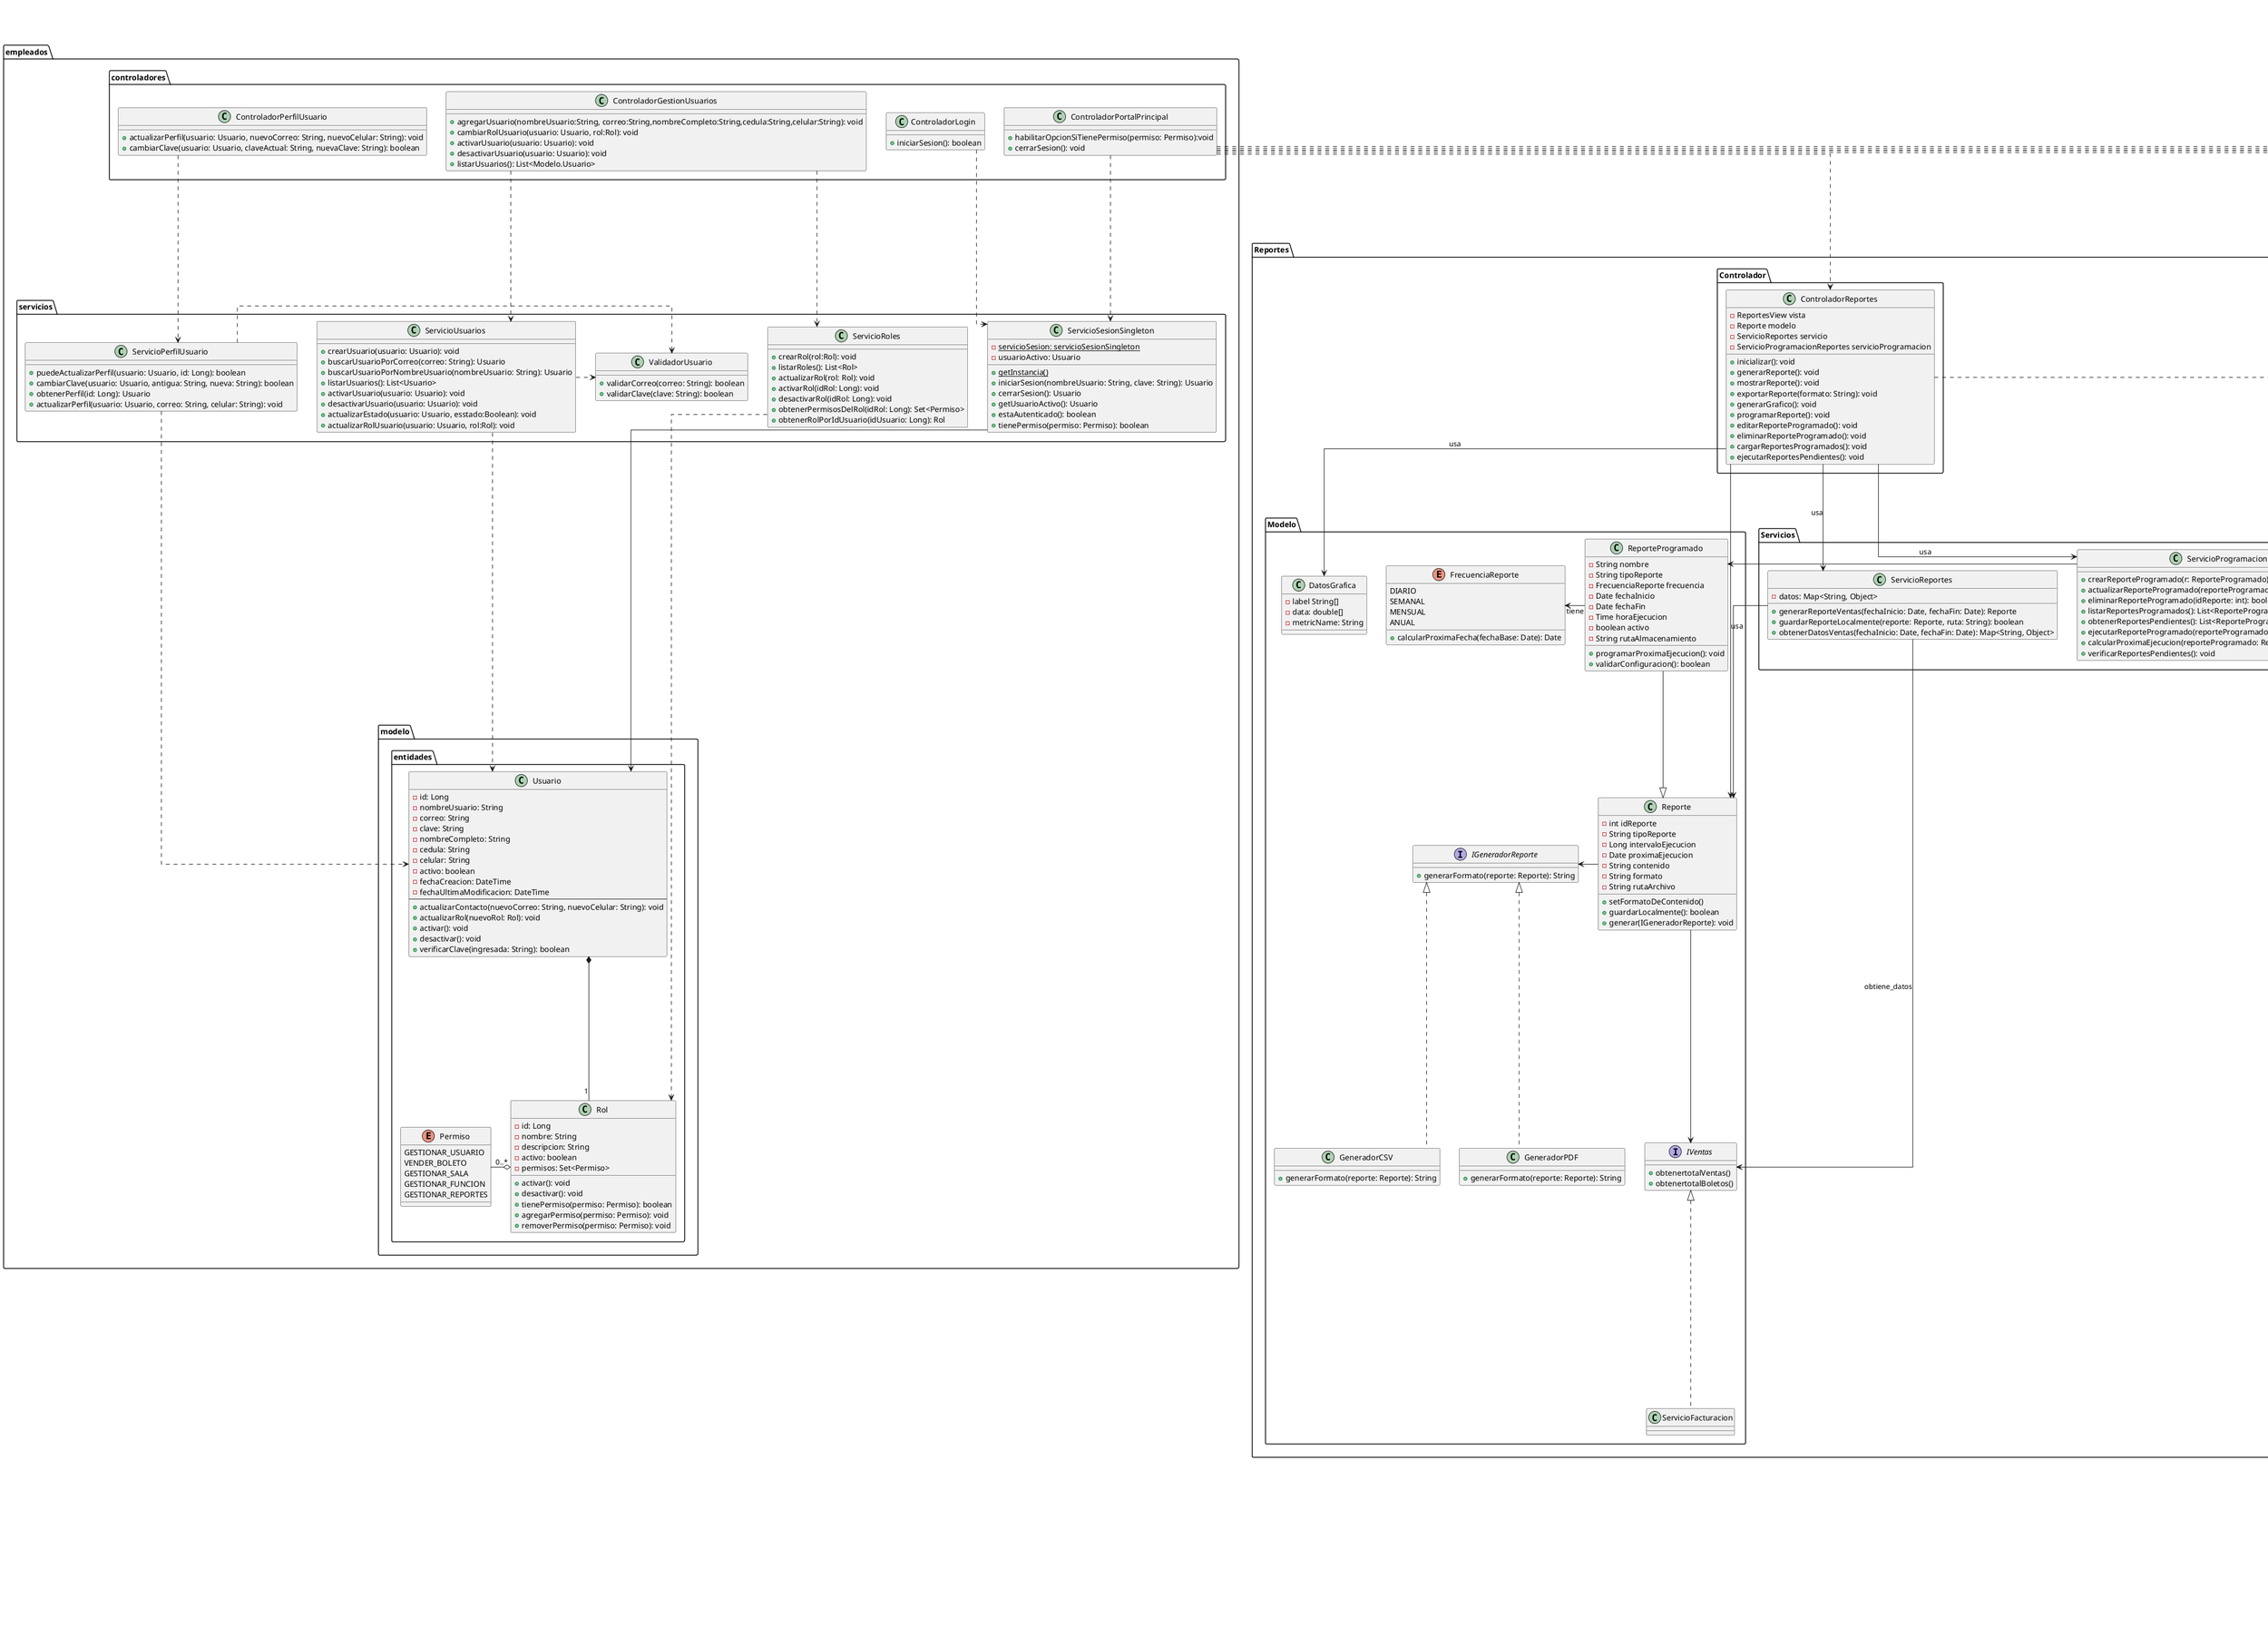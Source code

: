 @startuml General_DiagramaDeClases
skinparam linetype ortho

package empleados {
' ============================== MODELO DE DOMINIO ==============================
package modelo {
package entidades{
class Usuario {
  - id: Long
  - nombreUsuario: String
  - correo: String
  - clave: String
  - nombreCompleto: String
  - cedula: String
  - celular: String
  - activo: boolean
  - fechaCreacion: DateTime
  - fechaUltimaModificacion: DateTime
  --
  + actualizarContacto(nuevoCorreo: String, nuevoCelular: String): void
  + actualizarRol(nuevoRol: Rol): void
  + activar(): void
  + desactivar(): void
  + verificarClave(ingresada: String): boolean
}

class Rol {
  - id: Long
  - nombre: String
  - descripcion: String
  - activo: boolean
  - permisos: Set<Permiso>

  + activar(): void
  + desactivar(): void
  + tienePermiso(permiso: Permiso): boolean
  + agregarPermiso(permiso: Permiso): void
  + removerPermiso(permiso: Permiso): void

}


 enum Permiso {
    GESTIONAR_USUARIO
    VENDER_BOLETO
    GESTIONAR_SALA
    GESTIONAR_FUNCION
    GESTIONAR_REPORTES
}
}

}

Usuario  *-- "1" Rol
Permiso "0..*" -o  Rol

' ============================== SERVICIOS / CONTROLADORES ==============================

package servicios{



 class ValidadorUsuario {
   + validarCorreo(correo: String): boolean
   + validarClave(clave: String): boolean
 }

class ServicioSesionSingleton {
  - {static} servicioSesion: servicioSesionSingleton
  - usuarioActivo: Usuario
  + {static} getInstancia()
  + iniciarSesion(nombreUsuario: String, clave: String): Usuario
  + cerrarSesion(): Usuario
  + getUsuarioActivo(): Usuario
  + estaAutenticado(): boolean
  + tienePermiso(permiso: Permiso): boolean

}



class ServicioUsuarios {
  + crearUsuario(usuario: Usuario): void
  + buscarUsuarioPorCorreo(correo: String): Usuario
  + buscarUsuarioPorNombreUsuario(nombreUsuario: String): Usuario
  + listarUsuarios(): List<Usuario>
  + activarUsuario(usuario: Usuario): void
  + desactivarUsuario(usuario: Usuario): void
  + actualizarEstado(usuario: Usuario, esstado:Boolean): void
  + actualizarRolUsuario(usuario: Usuario, rol:Rol): void

}

class ServicioPerfilUsuario {
  + puedeActualizarPerfil(usuario: Usuario, id: Long): boolean
  + cambiarClave(usuario: Usuario, antigua: String, nueva: String): boolean
  + obtenerPerfil(id: Long): Usuario
  + actualizarPerfil(usuario: Usuario, correo: String, celular: String): void
}


class ServicioRoles {
  + crearRol(rol:Rol): void
  + listarRoles(): List<Rol>
  + actualizarRol(rol: Rol): void
  + activarRol(idRol: Long): void
  + desactivarRol(idRol: Long): void
  + obtenerPermisosDelRol(idRol: Long): Set<Permiso>
'  + asignarPermisoARol(Long, permiso: Permiso): void
'  + eliminarPermisoDelRol(idRol: Long, permiso: Permiso): void
'  + obtenerRolesConPermiso(permiso: Permiso): List<Rol>
  + obtenerRolPorIdUsuario(idUsuario: Long): Rol

}

' Relaciones

}

' ============================== RELACIONES DE DEPENDENCIA NECESARIAS ==============================


ServicioUsuarios .> ValidadorUsuario
ServicioPerfilUsuario .> ValidadorUsuario

ServicioPerfilUsuario .> Usuario
ServicioUsuarios ..> Usuario

' Sesión
ServicioSesionSingleton ---> Usuario
ServicioRoles ...> Rol





package controladores {

' ================================
' ControladorGestionUsuarios
' ================================
class ControladorGestionUsuarios {
  + agregarUsuario(nombreUsuario:String, correo:String,nombreCompleto:String,cedula:String,celular:String): void
  + cambiarRolUsuario(usuario: Usuario, rol:Rol): void
  + activarUsuario(usuario: Usuario): void
  + desactivarUsuario(usuario: Usuario): void
  + listarUsuarios(): List<Modelo.Usuario>
}

' ================================
' ControladorLogin
' ================================
class ControladorLogin {
  + iniciarSesion(): boolean
}

' ================================
' ControladorPortalPrincipal
' ================================
class ControladorPortalPrincipal {
  + habilitarOpcionSiTienePermiso(permiso: Permiso):void
  + cerrarSesion(): void
}


  class ControladorPerfilUsuario {
    + actualizarPerfil(usuario: Usuario, nuevoCorreo: String, nuevoCelular: String): void
    + cambiarClave(usuario: Usuario, claveActual: String, nuevaClave: String): boolean
  }


}

' Relaciones
ControladorLogin .> ServicioSesionSingleton
ControladorPortalPrincipal .> ServicioSesionSingleton
ControladorGestionUsuarios .> ServicioUsuarios
ControladorGestionUsuarios .> ServicioRoles
ControladorPerfilUsuario ..> ServicioPerfilUsuario




}




package salas {
package modelos {
    enum EstadoSala {
        DISPONIBLE
        MANTENIMIENTO
    }

    enum TipoSala {
        NORMAL
        VIP
    }

    enum EstadoButaca {
        DISPONIBLE
        RESERVADA
        OCUPADA
        INHABILITADA
    }

    class Sala {
        - id: int
        - nombre: String
        - capacidad: String 
        ''[fila][numeroColumna]
        - mapaDeButacas: List<Butaca>
        - estado: EstadoSala
        - tipo: TipoSala
        + getInfoSala(): String
        + setInfoSala(nombre: String, capacidad: int, tipo: TipoSala): void
    }

    class Butaca {
        - id: int
        - estado: EstadoButaca
        - numeroColumna: String
        - fila: String
        + getInfoButaca(): String
        + setInfoButaca(numero: String, fila: String): void
    }
}

package servicios {
    class ServicioSalas {
        + crearSala(sala: Sala): void
        + eliminarSala(id: int): void
        + listarSalas(): List<Sala>
        + actualizarSala(sala: Sala): void
        + buscarSalaPorId(id: int): Sala
    }

    class ServicioButacas {
        + crearButaca(butaca: Butaca): void
        + eliminarButaca(id: int): void
        + listarButacas(sala: Sala): List<Butaca>
        + reservarButaca(id: int): void
        + cancelarReserva(id: int): void
    }
}

package Controladores {
    class ControladorSalas {
        - Salas: List<Sala>
        + crearSala()
        + eliminarSala()
        + listarSalas()
    }

    class ControladorButacas {
        - Butacas: List<Butaca>
        + crearButaca()
        + eliminarButaca()
        + listarButacas()
    }

    class ControladorDeConsultaSalas {
        - Salas: List<Sala>
        + consultarSalasDisponibles(): List<Sala>
        + consultarMapaDeButacas(sala: Sala): List<Butaca>
    }
}

' Relaciones de controladores a servicios
ControladorSalas ..> ServicioSalas
ControladorButacas ..> ServicioButacas
ControladorDeConsultaSalas ..> ServicioSalas
ControladorDeConsultaSalas ..> ServicioButacas

' Relaciones de servicios a modelos
ServicioSalas ..> Sala
ServicioButacas ..> Butaca

' Relaciones existentes
ControladorSalas --> Sala 
'': gestiona
ControladorButacas --> Butaca
'': gestiona
ControladorDeConsultaSalas --> Sala 
'': consulta
ControladorDeConsultaSalas --> Butaca 
'': consulta

Sala --> EstadoSala 
'': tiene estado
Sala --> TipoSala 
'': tiene tipo
Sala --> "1..*" Butaca 
'': mapaDeButacas

Butaca --> EstadoButaca 
'': tiene estado
}

package peliculas {
    ' ==================== PAQUETE: MODELO ====================
    package modelos {
        package entidades{

        class Pelicula {
        - id: int
        - titulo: String
        - sinopsis: String
        - duracionMinutos: int
        - anio: int
        - idioma: Idioma
        - genero: String
        - imagenUrl: String
        + getId(): int
        + getTitulo(): String
        + getSinopsis(): String
        + getDuracionMinutos(): int
        + getAnio(): int
        + getIdioma(): Idioma
        + getGenero(): String
        + getImagenUrl(): String
        + setId(id: int): void
        + setTitulo(titulo: String): void
        + setSinopsis(sinopsis: String): void
        + setDuracionMinutos(duracionMinutos: int): void
        + setAnio(anio: int): void
        + setIdioma(idioma: Idioma): void
        + setGenero(genero: String): void
        + setImagenUrl(imagenUrl: String): void
        + setIdiomaPorCodigo(codigoIdioma: String): void
        }

        class Funcion {
            - id: int
            - pelicula: Pelicula
            - sala: Sala
            - fechaHoraInicio: LocalDateTime
            - fechaHoraFin: LocalDateTime
            - formato: FormatoFuncion
            - tipoEstreno: TipoEstreno
            + getId(): int
            + getPelicula(): Pelicula
            + getSala(): Sala
            + getFechaHoraInicio(): LocalDateTime
            + getFechaHoraFin(): LocalDateTime
            + getFormato(): FormatoFuncion
            + getTipoEstreno(): TipoEstreno
            + setId(id: int): void
            + setPelicula(pelicula: Pelicula): void
            + setSala(sala: Sala): void
            + setFechaHoraInicio(fechaHoraInicio: LocalDateTime): void
            + setFechaHoraFin(fechaHoraFin: LocalDateTime): void
            + setFormato(formato: FormatoFuncion): void
            + setTipoEstreno(tipoEstreno: TipoEstreno): void
        }

        ' class Sala {
        '     - id: int
        '     - nombre: String
        '     - capacidad: int
        '     - tipo: String
        ' }

        class Cartelera {
            - id: int
            - peliculas: List<Pelicula>
            + getId(): int
            + getPeliculas(): List<Pelicula>
            + setId(id: int): void
            + setPeliculas(peliculas: List<Pelicula>): void
        }

        enum Idioma {
            ESPANOL("Español", "es")
            INGLES("Ingles", "en")
            CHINO("Chino", "zh")
            - nombre: String {f}
            - codigo: String {f}
            + getNombre(): String
            + getCodigo(): String
            + porCodigo(codigo: String): Idioma {static}
            + porNombre(nombre: String): Idioma {static}
        }

        enum Genero {
            ACCION("Acción")
            COMEDIA("Comedia")
            DRAMA("Drama")
            TERROR("Terror")
            CIENCIA_FICCION("Ciencia Ficción")
            ANIMACION("Animación")
            - nombre: String {f}
            + getNombre(): String
            + porNombre(nombre: String): Genero {static}
            + validarGeneros(generos: String): boolean {static}
            + normalizarGeneros(generos: String): String {static}
            + obtenerTodosLosGeneros(): String {static}
        }

        enum TipoEstreno{
            ESTRENO
            PREESTRENO
        }

        enum FormatoFuncion{
            DOS_D
            TRES_D
            + fromString(value: String): FormatoFuncion {static}
        }

        }
    }

    ' ==================== PAQUETE: CONTROLADORES ====================
    package controladores {
        class ControladorPelicula {
            - servicioPelicula: ServicioPelicula
            + iniciar(): void
            - mostrarMenu(): void
            - leerOpcion(): int
            - crearNuevaPelicula(): void
            - listarTodasLasPeliculas(): void
            - buscarPeliculaPorId(): void
            - buscarPeliculasPorTitulo(): void
            - actualizarPelicula(): void
            - eliminarPelicula(): void
            - mostrarEstadisticas(): void
            - verificarDuplicados(): void
            - seleccionarIdioma(): Idioma
            - seleccionarGeneros(): String
            - mostrarDetallePelicula(pelicula: Pelicula): void
            - truncarTexto(texto: String, longitud: int): String
            - esperarEnter(): void
            + cerrar(): void
        }

        class ControladorFuncion {
            - servicioFuncion: ServicioFuncion
            - servicioPelicula: ServicioPelicula
            - servicioSala: ServicioSala
            + iniciar(): void
            - mostrarMenu(): void
            - esperarEnter(): void
            - leerOpcion(): int
            - programarNuevaFuncion(): void
            - seleccionarPelicula(): Pelicula
            - seleccionarSala(): Sala
            - seleccionarFormato(): FormatoFuncion
            - seleccionarTipoEstreno(): TipoEstreno
            - listarTodasLasFunciones(): void
            - editarFuncion(): void
            - mostrarDetalleFuncion(funcionExistente: Funcion): void
            - mostrarDetalleFuncion(): void
            - mostrarFuncionesDeSala(sala: Sala): void
            - mostrarFuncionesDeSala(): void
            - eliminarFuncion(): void
            + cerrar(): void
        }

        class ControladorCartelera {
            - servicioCartelera: ServicioCartelera
            + iniciar(): void
            - mostrarMenu(): void
            - leerOpcion(): int
            - agregarFuncionACartelera(): void
            - eliminarFuncionDeCartelera(): void
            - listarFuncionesDeCartelera(): void
            - filtrarCartelera(): void
            - mostrarDetalleFuncion(): void
            + cerrar(): void
        }
    }

    ' ==================== PAQUETE: SERVICIOS ====================
    package servicios {
        class ServicioPelicula {
        - peliculaDAO: PeliculaDAO
        + crearPelicula(titulo: String, sinopsis: String, duracionMinutos: int, anio: int, idioma: Idioma, genero: String, imagenUrl: String): Pelicula
        + actualizarPelicula(id: int, titulo: String, sinopsis: String, duracionMinutos: int, anio: int, idioma: Idioma, genero: String, imagenUrl: String): void
        + eliminarPelicula(id: int): void
        + buscarPeliculaPorId(id: int): Pelicula
        + listarTodasLasPeliculas(): List<Pelicula>
        + buscarPeliculasPorTitulo(titulo: String): List<Pelicula>
        + existePeliculaDuplicada(titulo: String, anio: int): boolean
        + obtenerEstadisticas(): String
        - validarDatosPelicula(titulo: String, sinopsis: String, duracionMinutos: int, anio: int, genero: String): void
        }

        class ServicioFuncion {
            + programarNuevaFuncion(pelicula: Pelicula, sala: Sala, fechaHoraInicio: LocalDateTime, formato: FormatoFuncion, tipoEstreno: TipoEstreno): Funcion
            - validarDatosFuncion(pelicula: Pelicula, sala: Sala, fechaHoraInicio: LocalDateTime, formato: FormatoFuncion, tipoEstreno: TipoEstreno): void
            - validarHorarioTrabajo(inicio: LocalDateTime, fin: LocalDateTime): void
            - validarTraslapeFunciones(sala: Sala, inicio: LocalDateTime, fin: LocalDateTime): void
            + editarFuncion(id: int, pelicula: Pelicula, sala: Sala, fechaHoraInicio: LocalDateTime, formato: FormatoFuncion, tipoEstreno: TipoEstreno): void
            + listarTodasLasFunciones(): List<Funcion>
            + buscarPorId(id:int): Funcion
            + listarFuncionesPorSala(salaId: int): List<Funcion>
            + eliminarFuncion(id: int): void
        }
    }

    ' ==================== RELACIONES ====================

    controladores.ControladorFuncion..> servicios.ServicioFuncion
    controladores.ControladorCartelera..> servicios.ServicioFuncion
    controladores.ControladorPelicula..> servicios.ServicioPelicula
    controladores.ControladorFuncion..> servicios.ServicioPelicula
    ControladorFuncion ..> ControladorSalas

    Funcion "1" --> "1" Pelicula : proyecta
    Funcion "1" --> "1" Sala : ocurre en
    Cartelera "1" --> "0..*" Pelicula : muestra

    ServicioFuncion ..> Funcion
    ServicioFuncion ..> Cartelera
    ServicioPelicula ..> Pelicula

    Pelicula --> Idioma
    Pelicula --> Genero

    Funcion --> FormatoFuncion
    Funcion --> TipoEstreno


}

package venta_boletos {

skinparam linetype ortho

' ------------------ CONTROLADORES ------------------

package controladores {

    class ControladorAsignadorButacas {
        - funcionSeleccionada: Funcion
        - ControladorInformacionDeVenta: ControladorInformacionDeVenta
        - controladorDeConsultaSalas: ControladorDeConsultaSalas
        - butacasSeleccionadas: List<Butaca>
        + inicializarDatos(funcionSeleccionada: Funcion): void
        - cargarMapaButacas(codigosButacasOcupadas: Set<Integer>, salaSeleccionada: Sala): void
        + agregarButacaSeleccionada(butaca: Butaca): void
        + quitarButacaDeseleccionada(butaca: Butaca): void
    }

    class ControladorFacturacion {
        - servicioFacturacion: ServicioFacturacion
        - servicioCliente: ServicioCliente
        - ControladorInformacionDeVenta: ControladorInformacionDeVenta
        - boletos: List<Producto>
        + cargarBoletosSeleccionados(boletos: List<Producto>): void
        - crearCliente(): void
        - actualizarCliente(): void
        - buscarCliente(): void
        - pagarBoletos(): void
        - validarNumeroDocumentoCliente(): boolean
        - timerLabel: Label
    }

    class ControladorInformacionDeVenta {
        - cantidadDeButacasSeleccionadas: int
        + cargarInformacionDeFuncionSeleccionada(funcion: Funcion): void
        + calcularPosibleSubtotal(butacasSeleccionadas: List<Butaca>, funcion: Funcion): void
        + calcularTotal(boletos: List<Producto>): void
        + cargarButacaSeleccionada(butaca Butaca): void
        + removerButacaSeleccionada(butaca Butaca): void
    }

    class ControladorVisualizadorCartelera {
        - servicioVisualizarCartelera: ServicioVisualizarCartelera
        - cargarCartelera(peliculas: List<Pelicula>): void
    }   

    class ControladorVisualizadorFunciones {
        - servicioVisualizadorFunciones: ServicioVisualizadorFunciones
        - peliculaSeleccionada: Pelicula
        + asignarPeliculaSeleccionada(pelicula: Pelicula): void
        - cargarInformacionPeliculaSeleccionada(pelicula: Pelicula): void
        - cargarFunciones(): void
    }
}

' ------------------ SERVICIOS ------------------
package servicios{

    class ServicioContenidoFactura {
        +generarFactura(factura: Factura): void
        +generarBoletos(boletos: List<Producto>): void
        +unirPDFsFacturaYBoletos(facturaFile: File, boletosFiles: List<File>, archivoSalida: File): void
        +generarNombreArchivoBoleto(boleto: Boleto): String
    }

    class ServicioFacturacion {
        + generarFactura(productos: List<Producto>, cliente: Cliente, calculadorImpuesto: CalculadorImpuesto): void
    }

    interface ServicioGeneradorArchivo {
        + generarFactura(factura: Factura): void
        + generarBoletos(boletos: List<Producto>): void
    }

    class ServicioGeneradorArchivoPDF implements ServicioGeneradorArchivo {
        + generar(factura: Factura): void
        + generar(boletos: List<Producto>): void
        - crearCarpetaSiNoExiste(carpeta: String): void

    }

    class ServicioGeneradorBoleto{
        + generarBoletos(funcion: Funcion, butacas: List<Butaca>): List<Boleto>
    }

    class ServicioVisualizadorCartelera {
        - controladorCartelera: ControladorCartelera
        - peliculaSeleccionada: Pelicula
        + cargarPeliculasDeCartelera(): void
        + seleccionarPelicula(pelicula: Pelicula, currentStage: Stage): void
        - validarSeleccionPelicula(pelicula: Pelicula): void
    }

    class ServicioVisualizadorFunciones {
        - controladorFunciones: ControladorFunciones
        + cargarFunciones(pelicula: Pelicula): List<Funcion>
        + seleccionarFuncion(tabla: TableView<Funcion>): void
        - validarSeleccionFuncion(funcion: Funcion): void
    }

    class ServicioCliente {
        + crearCliente(cliente: Cliente): void
        + actualizarCliente(cliente: Cliente): void
        + buscarCliente(numeroIdentificacion: String): Cliente
        + existeCliente(numeroIdentificacion: String): boolean
    }

    class ServicioTemporizador{
        - {static} instancia: ServicioTemporizador
        - temporizador: Timer
        - tempEnEjecucion: boolean
        - finTiempo: long
        - tiempoRestante: StringProperty
        --
        + {static} getInstancia(): ServicioTemporizador
        + empezarTemporizador(stage: Stage): void
        + detenerTemporizador(): void
        + tempEnEjecucion(): boolean
        + tiempoRestanteProperty(): StringProperty
    }

}

package utilidades {

    package strategyValidacionDocumentos  #lightyellow
    {

        class ContextoValidacion #lightblue {
            - estrategia: EstrategiaValidacion
            + setEstrategia(estrategia: EstrategiaValidacion): void
            + ejecutarEstrategia(documento: String): boolean
        }
        
        class EstrategiaCedulaValidacion #lightblue implements EstrategiaValidacion  {
        }
        interface EstrategiaValidacion #lightblue {
            + validar(documento: String): boolean
        }

        class EstrategiaPasaporteValidacion #lightblue implements EstrategiaValidacion {
        }

        class EstrategiaRucValidacion #lightblue extends EstrategiaCedulaValidacion {
        }
    }

    package strategyParaDocumentos {
        interface Exportable {
            +exportar(reporte: ReporteGenerado, archivo: File, datos: Map<String, Object>): void
        }

        class EstrategiaExportarPDF implements Exportable {
            +crearDocumentoPDF(): PDDocument
            +guardarPDF(document: PDDocument, archivo: File): void
        }

        class EstrategiaExportarCSV implements Exportable {

        }
    }

    class ServicioCorreoSingleton {
        - instancia: ServicioCorreoSingleton
        - remitente: String
        - clave: String
        - sesion: Session
        - transport: Transport
        - ServicioCorreoSingleton()
        + getInstancia(): ServicioCorreoSingleton
        - crearSesionSMTP(): Session
        + enviarCorreo(destinatario: String, contenido: ContenidoMensaje): boolean
        + enviarCorreo(destinatario: String, contenido: ContenidoMensaje, adjunto: File): boolean
    }
}

' ------------------ MODELOS ------------------
package modelos {

    package entidades{

        class Boleto {
            - funcion: Funcion
            - butaca: Butaca
        }

        interface CalculadorImpuesto {
            + calcularImpuesto(subtotal: double): double
        }

        class CalculadorIVA {
            - {static} IVA_TASA: double
        }

        class Cliente {
            - idCliente: String
            - tipoDocumento: String
            - nombre: String
            - apellido: String
            - correoElectronico: String
        }

        class Factura {
            - codigoFactura: long
            - fecha: String
            - cliente: Cliente
            - productos: List<Producto>
            - subtotal: double
            - total: double
            + calcularSubTotal(): void
            + calcularTotal(calculadorImpuesto:CalculadorImpuesto): void
        }

        abstract class Producto {
            - precio: double
            + {abstract} calcularPrecio(): void
        }

    }
}


' ------------------ RELACIONES ------------------

' Relaciones de composición y agregación (tienen instancias como atributos)
ControladorFacturacion *--> ServicioFacturacion
ControladorFacturacion *--> ServicioCliente
ControladorVisualizadorCartelera *--> ServicioVisualizadorCartelera
ControladorVisualizadorFunciones *--> ServicioVisualizadorFunciones
ControladorAsignadorButacas o--> ControladorInformacionDeVenta
ControladorFacturacion o--> ControladorInformacionDeVenta

' Relaciones de uso/dependencia (se crean o usan temporalmente)
ControladorAsignadorButacas ..> ServicioGeneradorBoleto
ControladorFacturacion ..> ContextoValidacion
ControladorFacturacion ..> CalculadorImpuesto


' Servicios que crean o usan entidades
ServicioGeneradorBoleto ..> Boleto
ServicioFacturacion ..> Factura
ServicioFacturacion ..> ServicioGeneradorArchivoPDF
ServicioFacturacion ..> ServicioContenidoFactura
ServicioContenidoFactura ..> EstrategiaExportarPDF
ServicioFacturacion ..left> Cliente

' Relaciones de herencia e implementación
Producto <|-- Boleto
CalculadorIVA ..up|> CalculadorImpuesto

' Asociaciones entre entidades
Factura "1" *-- "1..*" Producto
Factura "1" *-- "1..*" Cliente
Boleto "1" *-- "1" Funcion
Boleto "1" *-- "1" Butaca

' Patrón Strategy
ContextoValidacion o--> EstrategiaValidacion

' Uso de interfaces/clases abstractas
Factura ..> CalculadorImpuesto

ControladorReportesPrincipal --> Exportable
ServicioFacturacion ..> ServicioCorreoSingleton


}

package "Reportes"{
    ' ===== MODELO (REPORTES) =====
    package "Modelo" {

        class Reporte {
            -int idReporte
            -String tipoReporte
            -Long intervaloEjecucion
            -Date proximaEjecucion
            -String contenido
            -String formato
            -String rutaArchivo
        
            +setFormatoDeContenido()
            +guardarLocalmente(): boolean
            +generar(IGeneradorReporte): void
        }

        interface IVentas {
            +obtenertotalVentas()
            +obtenertotalBoletos()
        }
        
        class ServicioFacturacion {
        
        }
        

        class ReporteProgramado {
            -String nombre
            -String tipoReporte
            -FrecuenciaReporte frecuencia
            -Date fechaInicio
            -Date fechaFin
            -Time horaEjecucion
            -boolean activo
            ''-Date ultimaEjecucion
            ''-Date proximaEjecucion
            -String rutaAlmacenamiento
            +programarProximaEjecucion(): void
            +validarConfiguracion(): boolean
        }

        enum FrecuenciaReporte  {
            DIARIO
            SEMANAL
            MENSUAL
            ANUAL
            +calcularProximaFecha(fechaBase: Date): Date
        }
        
        class DatosGrafica {
            -label String[]
            -data: double[]
            -metricName: String
        }
        
        interface IGeneradorReporte {
        +generarFormato(reporte: Reporte): String
        }

        class GeneradorPDF implements IGeneradorReporte {
        +generarFormato(reporte: Reporte): String
        }

        class GeneradorCSV implements IGeneradorReporte {
        +generarFormato(reporte: Reporte): String
        }
        

        ServicioFacturacion .up.|> IVentas
        Reporte --> IVentas
        ReporteProgramado -left-> FrecuenciaReporte : tiene
        ReporteProgramado --|> Reporte
        Reporte -left-> IGeneradorReporte
        
        
    }

    ' ===== SERVICIOS (REPORTES) =====
    package "Servicios" {

        class ServicioReportes  {
            - datos: Map<String, Object>
            +generarReporteVentas(fechaInicio: Date, fechaFin: Date): Reporte
            +guardarReporteLocalmente(reporte: Reporte, ruta: String): boolean
            +obtenerDatosVentas(fechaInicio: Date, fechaFin: Date): Map<String, Object>
        }

        class ServicioProgramacionReportes {
            +crearReporteProgramado(r: ReporteProgramado): ReporteProgramado
            +actualizarReporteProgramado(reporteProgramado: ReporteProgramado): boolean
            +eliminarReporteProgramado(idReporte: int): boolean
            +listarReportesProgramados(): List<ReporteProgramado>
            +obtenerReportesPendientes(): List<ReporteProgramado>
            +ejecutarReporteProgramado(reporteProgramado: ReporteProgramado): boolean
            +calcularProximaEjecucion(reporteProgramado: ReporteProgramado): Date
            +verificarReportesPendientes(): void
        }

        ServicioReportes --> IVentas : obtiene_datos
        ServicioReportes --> Reporte
        ServicioProgramacionReportes -right-> ReporteProgramado
    }


    ' ===== CONTROLADOR (REPORTES) =====
    package "Controlador" {

        class ControladorReportes {
            -ReportesView vista
            -Reporte modelo
            -ServicioReportes servicio
            -ServicioProgramacionReportes servicioProgramacion
            +inicializar(): void
            +generarReporte(): void
            +mostrarReporte(): void
            +exportarReporte(formato: String): void
            +generarGrafico(): void
            +programarReporte(): void
            +editarReporteProgramado(): void
            +eliminarReporteProgramado(): void
            +cargarReportesProgramados(): void
            +ejecutarReportesPendientes(): void
        }

        ControladorReportes --> Reporte : usa
        ControladorReportes -left-> DatosGrafica: usa
        ControladorReportes --> ServicioReportes : usa
        ControladorReportes --> ServicioProgramacionReportes : usa
    }
}

' ============================== RELACIONES GENERALES ==============================
ControladorAsignadorButacas ..> ControladorDeConsultaSalas
ControladorAsignadorFuncion ..> ControladorCartelera

ControladorPortalPrincipal ..> ControladorVentaBoletos
ControladorPortalPrincipal ..> ControladorPelicula
ControladorPortalPrincipal ..> ControladorFuncion
ControladorPortalPrincipal ..> ControladorSalas
ControladorPortalPrincipal ..> ControladorButacas
ControladorPortalPrincipal ..> ControladorReportes
ControladorReportes ..> ControladorVentaBoletos 
@enduml
